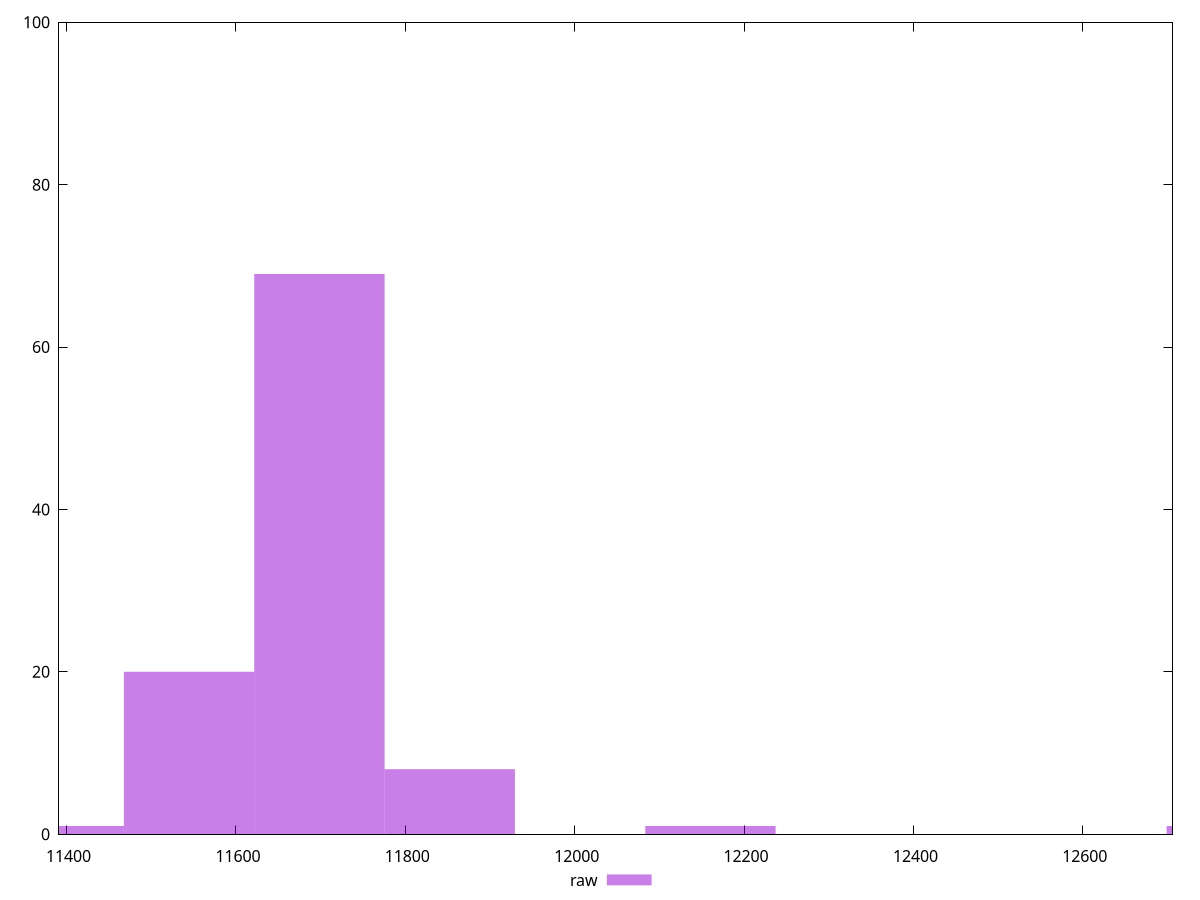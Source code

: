 reset

$raw <<EOF
12776.034870444191 1
11698.537953659743 69
11852.46608462895 8
11544.609822690534 20
12160.322346567364 1
11390.681691721327 1
EOF

set key outside below
set boxwidth 153.92813096920713
set xrange [11391:12706]
set yrange [0:100]
set style fill transparent solid 0.5 noborder
set terminal svg size 640, 490 enhanced background rgb 'white'
set output "report_00007_2020-12-11T15:55:29.892Z/metrics/samples/pages/raw/histogram.svg"

plot $raw title "raw" with boxes

reset
